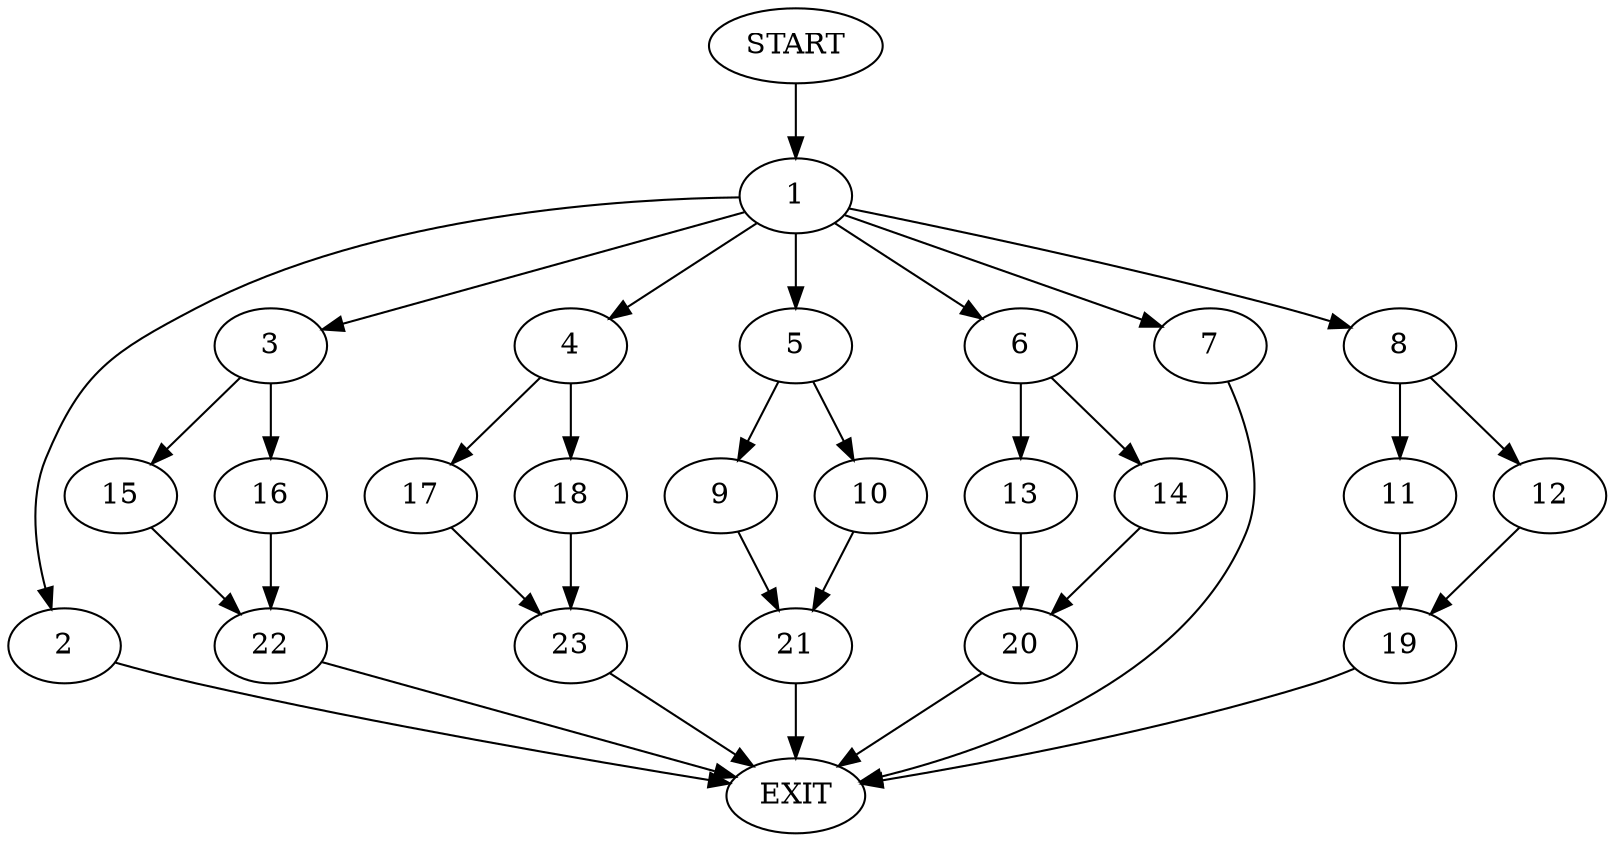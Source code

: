 digraph {
0 [label="START"]
24 [label="EXIT"]
0 -> 1
1 -> 2
1 -> 3
1 -> 4
1 -> 5
1 -> 6
1 -> 7
1 -> 8
5 -> 9
5 -> 10
8 -> 11
8 -> 12
7 -> 24
6 -> 13
6 -> 14
2 -> 24
3 -> 15
3 -> 16
4 -> 17
4 -> 18
11 -> 19
12 -> 19
19 -> 24
14 -> 20
13 -> 20
20 -> 24
10 -> 21
9 -> 21
21 -> 24
16 -> 22
15 -> 22
22 -> 24
18 -> 23
17 -> 23
23 -> 24
}
